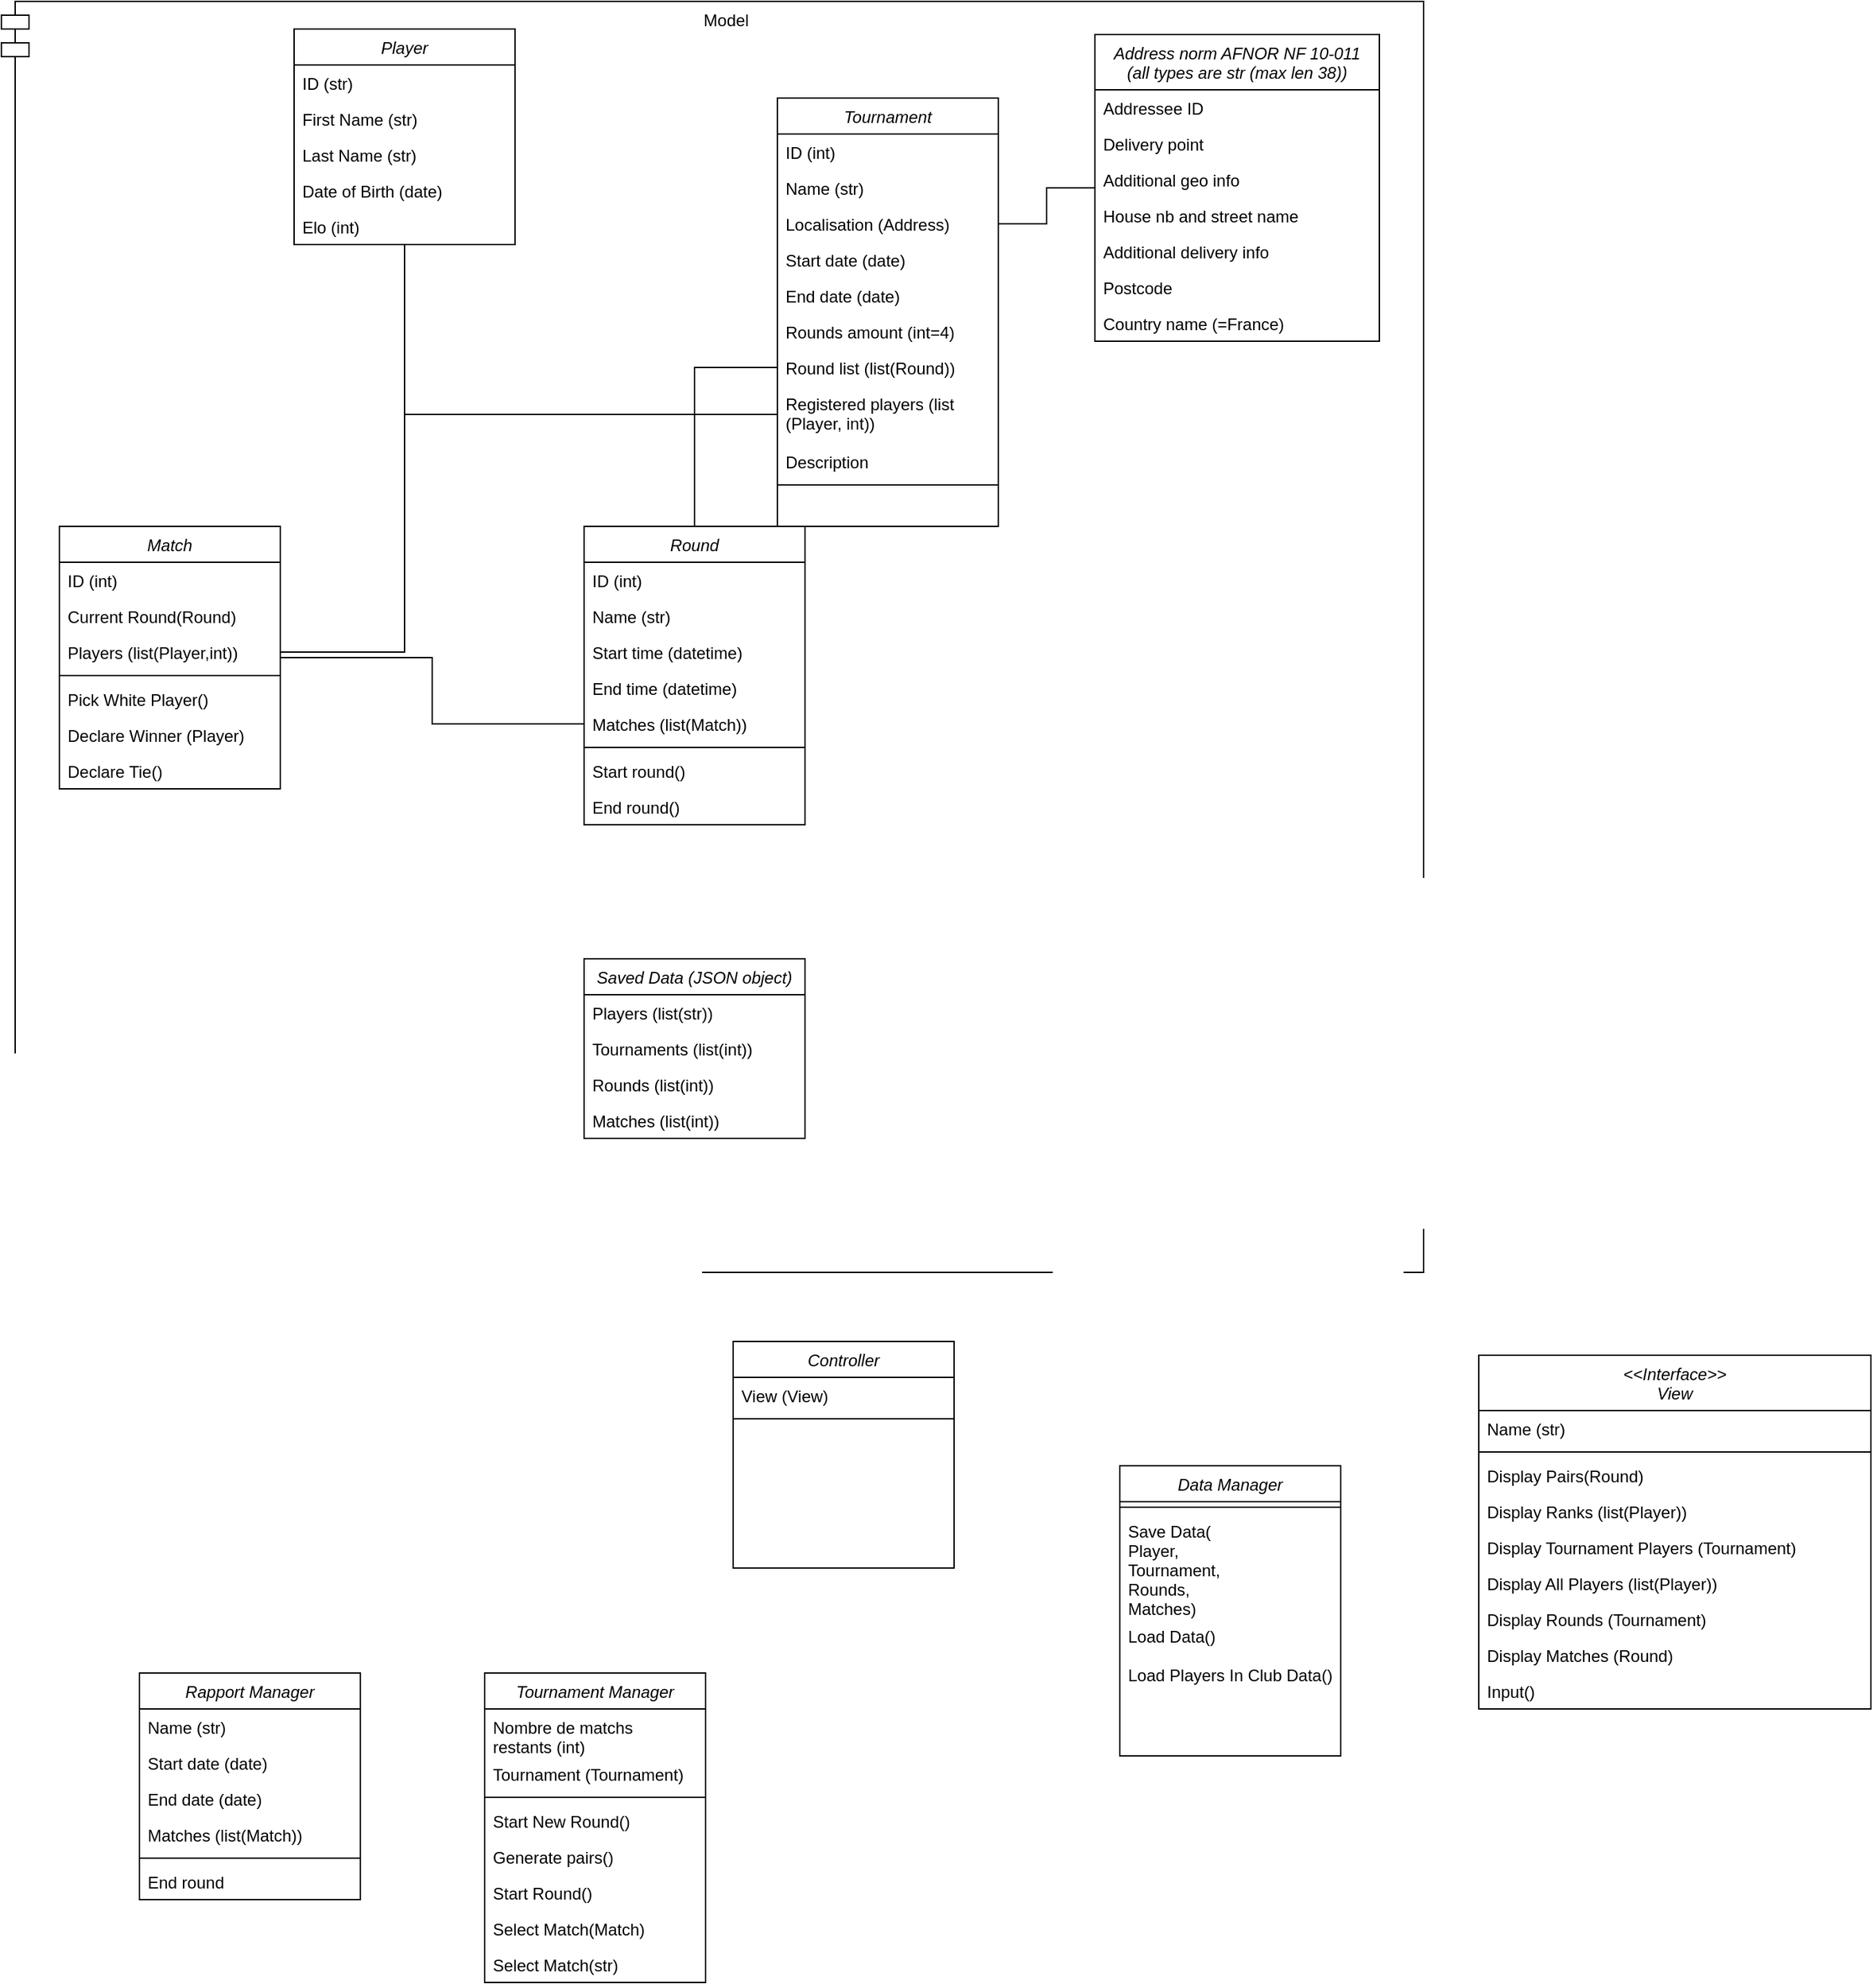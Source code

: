 <mxfile version="24.9.2">
  <diagram id="C5RBs43oDa-KdzZeNtuy" name="Page-1">
    <mxGraphModel dx="2073" dy="581" grid="1" gridSize="10" guides="1" tooltips="1" connect="1" arrows="1" fold="1" page="1" pageScale="1" pageWidth="827" pageHeight="1169" math="0" shadow="0">
      <root>
        <mxCell id="WIyWlLk6GJQsqaUBKTNV-0" />
        <mxCell id="WIyWlLk6GJQsqaUBKTNV-1" parent="WIyWlLk6GJQsqaUBKTNV-0" />
        <mxCell id="ZnFAinwgTdMH8Z2mTddi-88" value="Model" style="shape=module;align=left;spacingLeft=20;align=center;verticalAlign=top;whiteSpace=wrap;html=1;movable=0;resizable=0;rotatable=0;deletable=0;editable=0;locked=1;connectable=0;" parent="WIyWlLk6GJQsqaUBKTNV-1" vertex="1">
          <mxGeometry x="-250" y="30" width="1030" height="920" as="geometry" />
        </mxCell>
        <mxCell id="ZnFAinwgTdMH8Z2mTddi-73" style="edgeStyle=orthogonalEdgeStyle;rounded=0;orthogonalLoop=1;jettySize=auto;html=1;endArrow=none;endFill=0;" parent="WIyWlLk6GJQsqaUBKTNV-1" source="zkfFHV4jXpPFQw0GAbJ--0" target="ZnFAinwgTdMH8Z2mTddi-44" edge="1">
          <mxGeometry relative="1" as="geometry" />
        </mxCell>
        <mxCell id="zkfFHV4jXpPFQw0GAbJ--0" value="Player" style="swimlane;fontStyle=2;align=center;verticalAlign=top;childLayout=stackLayout;horizontal=1;startSize=26;horizontalStack=0;resizeParent=1;resizeLast=0;collapsible=1;marginBottom=0;rounded=0;shadow=0;strokeWidth=1;" parent="WIyWlLk6GJQsqaUBKTNV-1" vertex="1">
          <mxGeometry x="-38" y="50" width="160" height="156" as="geometry">
            <mxRectangle x="230" y="140" width="160" height="26" as="alternateBounds" />
          </mxGeometry>
        </mxCell>
        <mxCell id="Ec7sMzVdLCX5uUoUKSBG-9" value="ID (str)" style="text;align=left;verticalAlign=top;spacingLeft=4;spacingRight=4;overflow=hidden;rotatable=0;points=[[0,0.5],[1,0.5]];portConstraint=eastwest;" parent="zkfFHV4jXpPFQw0GAbJ--0" vertex="1">
          <mxGeometry y="26" width="160" height="26" as="geometry" />
        </mxCell>
        <mxCell id="zkfFHV4jXpPFQw0GAbJ--1" value="First Name (str)" style="text;align=left;verticalAlign=top;spacingLeft=4;spacingRight=4;overflow=hidden;rotatable=0;points=[[0,0.5],[1,0.5]];portConstraint=eastwest;" parent="zkfFHV4jXpPFQw0GAbJ--0" vertex="1">
          <mxGeometry y="52" width="160" height="26" as="geometry" />
        </mxCell>
        <mxCell id="ZnFAinwgTdMH8Z2mTddi-0" value="Last Name (str)" style="text;align=left;verticalAlign=top;spacingLeft=4;spacingRight=4;overflow=hidden;rotatable=0;points=[[0,0.5],[1,0.5]];portConstraint=eastwest;" parent="zkfFHV4jXpPFQw0GAbJ--0" vertex="1">
          <mxGeometry y="78" width="160" height="26" as="geometry" />
        </mxCell>
        <mxCell id="zkfFHV4jXpPFQw0GAbJ--2" value="Date of Birth (date)" style="text;align=left;verticalAlign=top;spacingLeft=4;spacingRight=4;overflow=hidden;rotatable=0;points=[[0,0.5],[1,0.5]];portConstraint=eastwest;rounded=0;shadow=0;html=0;" parent="zkfFHV4jXpPFQw0GAbJ--0" vertex="1">
          <mxGeometry y="104" width="160" height="26" as="geometry" />
        </mxCell>
        <mxCell id="zkfFHV4jXpPFQw0GAbJ--3" value="Elo (int)" style="text;align=left;verticalAlign=top;spacingLeft=4;spacingRight=4;overflow=hidden;rotatable=0;points=[[0,0.5],[1,0.5]];portConstraint=eastwest;rounded=0;shadow=0;html=0;" parent="zkfFHV4jXpPFQw0GAbJ--0" vertex="1">
          <mxGeometry y="130" width="160" height="26" as="geometry" />
        </mxCell>
        <mxCell id="ZnFAinwgTdMH8Z2mTddi-27" value="Tournament" style="swimlane;fontStyle=2;align=center;verticalAlign=top;childLayout=stackLayout;horizontal=1;startSize=26;horizontalStack=0;resizeParent=1;resizeLast=0;collapsible=1;marginBottom=0;rounded=0;shadow=0;strokeWidth=1;" parent="WIyWlLk6GJQsqaUBKTNV-1" vertex="1">
          <mxGeometry x="312" y="100" width="160" height="310" as="geometry">
            <mxRectangle x="230" y="140" width="160" height="26" as="alternateBounds" />
          </mxGeometry>
        </mxCell>
        <mxCell id="Ec7sMzVdLCX5uUoUKSBG-7" value="ID (int)" style="text;align=left;verticalAlign=top;spacingLeft=4;spacingRight=4;overflow=hidden;rotatable=0;points=[[0,0.5],[1,0.5]];portConstraint=eastwest;" parent="ZnFAinwgTdMH8Z2mTddi-27" vertex="1">
          <mxGeometry y="26" width="160" height="26" as="geometry" />
        </mxCell>
        <mxCell id="ZnFAinwgTdMH8Z2mTddi-30" value="Name (str)" style="text;align=left;verticalAlign=top;spacingLeft=4;spacingRight=4;overflow=hidden;rotatable=0;points=[[0,0.5],[1,0.5]];portConstraint=eastwest;" parent="ZnFAinwgTdMH8Z2mTddi-27" vertex="1">
          <mxGeometry y="52" width="160" height="26" as="geometry" />
        </mxCell>
        <mxCell id="ZnFAinwgTdMH8Z2mTddi-32" value="Localisation (Address)" style="text;align=left;verticalAlign=top;spacingLeft=4;spacingRight=4;overflow=hidden;rotatable=0;points=[[0,0.5],[1,0.5]];portConstraint=eastwest;rounded=0;shadow=0;html=0;" parent="ZnFAinwgTdMH8Z2mTddi-27" vertex="1">
          <mxGeometry y="78" width="160" height="26" as="geometry" />
        </mxCell>
        <mxCell id="ZnFAinwgTdMH8Z2mTddi-31" value="Start date (date)" style="text;align=left;verticalAlign=top;spacingLeft=4;spacingRight=4;overflow=hidden;rotatable=0;points=[[0,0.5],[1,0.5]];portConstraint=eastwest;rounded=0;shadow=0;html=0;" parent="ZnFAinwgTdMH8Z2mTddi-27" vertex="1">
          <mxGeometry y="104" width="160" height="26" as="geometry" />
        </mxCell>
        <mxCell id="ZnFAinwgTdMH8Z2mTddi-43" value="End date (date)" style="text;align=left;verticalAlign=top;spacingLeft=4;spacingRight=4;overflow=hidden;rotatable=0;points=[[0,0.5],[1,0.5]];portConstraint=eastwest;rounded=0;shadow=0;html=0;" parent="ZnFAinwgTdMH8Z2mTddi-27" vertex="1">
          <mxGeometry y="130" width="160" height="26" as="geometry" />
        </mxCell>
        <mxCell id="ZnFAinwgTdMH8Z2mTddi-28" value="Rounds amount (int=4)" style="text;align=left;verticalAlign=top;spacingLeft=4;spacingRight=4;overflow=hidden;rotatable=0;points=[[0,0.5],[1,0.5]];portConstraint=eastwest;" parent="ZnFAinwgTdMH8Z2mTddi-27" vertex="1">
          <mxGeometry y="156" width="160" height="26" as="geometry" />
        </mxCell>
        <mxCell id="ZnFAinwgTdMH8Z2mTddi-29" value="Round list (list(Round))" style="text;align=left;verticalAlign=top;spacingLeft=4;spacingRight=4;overflow=hidden;rotatable=0;points=[[0,0.5],[1,0.5]];portConstraint=eastwest;rounded=0;shadow=0;html=0;" parent="ZnFAinwgTdMH8Z2mTddi-27" vertex="1">
          <mxGeometry y="182" width="160" height="26" as="geometry" />
        </mxCell>
        <mxCell id="ZnFAinwgTdMH8Z2mTddi-44" value="Registered players (list&#xa;(Player, int))" style="text;align=left;verticalAlign=top;spacingLeft=4;spacingRight=4;overflow=hidden;rotatable=0;points=[[0,0.5],[1,0.5]];portConstraint=eastwest;rounded=0;shadow=0;html=0;" parent="ZnFAinwgTdMH8Z2mTddi-27" vertex="1">
          <mxGeometry y="208" width="160" height="42" as="geometry" />
        </mxCell>
        <mxCell id="ZnFAinwgTdMH8Z2mTddi-45" value="Description" style="text;align=left;verticalAlign=top;spacingLeft=4;spacingRight=4;overflow=hidden;rotatable=0;points=[[0,0.5],[1,0.5]];portConstraint=eastwest;rounded=0;shadow=0;html=0;" parent="ZnFAinwgTdMH8Z2mTddi-27" vertex="1">
          <mxGeometry y="250" width="160" height="26" as="geometry" />
        </mxCell>
        <mxCell id="ZnFAinwgTdMH8Z2mTddi-97" value="" style="line;strokeWidth=1;fillColor=none;align=left;verticalAlign=middle;spacingTop=-1;spacingLeft=3;spacingRight=3;rotatable=0;labelPosition=right;points=[];portConstraint=eastwest;strokeColor=inherit;" parent="ZnFAinwgTdMH8Z2mTddi-27" vertex="1">
          <mxGeometry y="276" width="160" height="8" as="geometry" />
        </mxCell>
        <mxCell id="ZnFAinwgTdMH8Z2mTddi-72" style="edgeStyle=orthogonalEdgeStyle;rounded=0;orthogonalLoop=1;jettySize=auto;html=1;endArrow=none;endFill=0;" parent="WIyWlLk6GJQsqaUBKTNV-1" source="ZnFAinwgTdMH8Z2mTddi-34" target="ZnFAinwgTdMH8Z2mTddi-32" edge="1">
          <mxGeometry relative="1" as="geometry" />
        </mxCell>
        <mxCell id="ZnFAinwgTdMH8Z2mTddi-34" value="Address norm AFNOR NF 10-011 &#xa;(all types are str (max len 38))" style="swimlane;fontStyle=2;align=center;verticalAlign=top;childLayout=stackLayout;horizontal=1;startSize=40;horizontalStack=0;resizeParent=1;resizeLast=0;collapsible=1;marginBottom=0;rounded=0;shadow=0;strokeWidth=1;" parent="WIyWlLk6GJQsqaUBKTNV-1" vertex="1">
          <mxGeometry x="542" y="54" width="206" height="222" as="geometry">
            <mxRectangle x="230" y="140" width="160" height="26" as="alternateBounds" />
          </mxGeometry>
        </mxCell>
        <mxCell id="ZnFAinwgTdMH8Z2mTddi-35" value="Addressee ID " style="text;align=left;verticalAlign=top;spacingLeft=4;spacingRight=4;overflow=hidden;rotatable=0;points=[[0,0.5],[1,0.5]];portConstraint=eastwest;" parent="ZnFAinwgTdMH8Z2mTddi-34" vertex="1">
          <mxGeometry y="40" width="206" height="26" as="geometry" />
        </mxCell>
        <mxCell id="ZnFAinwgTdMH8Z2mTddi-36" value="Delivery point " style="text;align=left;verticalAlign=top;spacingLeft=4;spacingRight=4;overflow=hidden;rotatable=0;points=[[0,0.5],[1,0.5]];portConstraint=eastwest;" parent="ZnFAinwgTdMH8Z2mTddi-34" vertex="1">
          <mxGeometry y="66" width="206" height="26" as="geometry" />
        </mxCell>
        <mxCell id="ZnFAinwgTdMH8Z2mTddi-37" value="Additional geo info " style="text;align=left;verticalAlign=top;spacingLeft=4;spacingRight=4;overflow=hidden;rotatable=0;points=[[0,0.5],[1,0.5]];portConstraint=eastwest;rounded=0;shadow=0;html=0;" parent="ZnFAinwgTdMH8Z2mTddi-34" vertex="1">
          <mxGeometry y="92" width="206" height="26" as="geometry" />
        </mxCell>
        <mxCell id="ZnFAinwgTdMH8Z2mTddi-38" value="House nb and street name " style="text;align=left;verticalAlign=top;spacingLeft=4;spacingRight=4;overflow=hidden;rotatable=0;points=[[0,0.5],[1,0.5]];portConstraint=eastwest;rounded=0;shadow=0;html=0;" parent="ZnFAinwgTdMH8Z2mTddi-34" vertex="1">
          <mxGeometry y="118" width="206" height="26" as="geometry" />
        </mxCell>
        <mxCell id="ZnFAinwgTdMH8Z2mTddi-39" value="Additional delivery info" style="text;align=left;verticalAlign=top;spacingLeft=4;spacingRight=4;overflow=hidden;rotatable=0;points=[[0,0.5],[1,0.5]];portConstraint=eastwest;rounded=0;shadow=0;html=0;" parent="ZnFAinwgTdMH8Z2mTddi-34" vertex="1">
          <mxGeometry y="144" width="206" height="26" as="geometry" />
        </mxCell>
        <mxCell id="ZnFAinwgTdMH8Z2mTddi-41" value="Postcode" style="text;align=left;verticalAlign=top;spacingLeft=4;spacingRight=4;overflow=hidden;rotatable=0;points=[[0,0.5],[1,0.5]];portConstraint=eastwest;rounded=0;shadow=0;html=0;" parent="ZnFAinwgTdMH8Z2mTddi-34" vertex="1">
          <mxGeometry y="170" width="206" height="26" as="geometry" />
        </mxCell>
        <mxCell id="ZnFAinwgTdMH8Z2mTddi-42" value="Country name (=France)" style="text;align=left;verticalAlign=top;spacingLeft=4;spacingRight=4;overflow=hidden;rotatable=0;points=[[0,0.5],[1,0.5]];portConstraint=eastwest;rounded=0;shadow=0;html=0;" parent="ZnFAinwgTdMH8Z2mTddi-34" vertex="1">
          <mxGeometry y="196" width="206" height="26" as="geometry" />
        </mxCell>
        <mxCell id="ZnFAinwgTdMH8Z2mTddi-75" style="edgeStyle=orthogonalEdgeStyle;rounded=0;orthogonalLoop=1;jettySize=auto;html=1;endArrow=none;endFill=0;" parent="WIyWlLk6GJQsqaUBKTNV-1" source="ZnFAinwgTdMH8Z2mTddi-52" target="ZnFAinwgTdMH8Z2mTddi-29" edge="1">
          <mxGeometry relative="1" as="geometry" />
        </mxCell>
        <mxCell id="ZnFAinwgTdMH8Z2mTddi-52" value="Round" style="swimlane;fontStyle=2;align=center;verticalAlign=top;childLayout=stackLayout;horizontal=1;startSize=26;horizontalStack=0;resizeParent=1;resizeLast=0;collapsible=1;marginBottom=0;rounded=0;shadow=0;strokeWidth=1;" parent="WIyWlLk6GJQsqaUBKTNV-1" vertex="1">
          <mxGeometry x="172" y="410" width="160" height="216" as="geometry">
            <mxRectangle x="230" y="140" width="160" height="26" as="alternateBounds" />
          </mxGeometry>
        </mxCell>
        <mxCell id="Ec7sMzVdLCX5uUoUKSBG-8" value="ID (int)" style="text;align=left;verticalAlign=top;spacingLeft=4;spacingRight=4;overflow=hidden;rotatable=0;points=[[0,0.5],[1,0.5]];portConstraint=eastwest;" parent="ZnFAinwgTdMH8Z2mTddi-52" vertex="1">
          <mxGeometry y="26" width="160" height="26" as="geometry" />
        </mxCell>
        <mxCell id="ZnFAinwgTdMH8Z2mTddi-53" value="Name (str)" style="text;align=left;verticalAlign=top;spacingLeft=4;spacingRight=4;overflow=hidden;rotatable=0;points=[[0,0.5],[1,0.5]];portConstraint=eastwest;" parent="ZnFAinwgTdMH8Z2mTddi-52" vertex="1">
          <mxGeometry y="52" width="160" height="26" as="geometry" />
        </mxCell>
        <mxCell id="ZnFAinwgTdMH8Z2mTddi-78" value="Start time (datetime)" style="text;align=left;verticalAlign=top;spacingLeft=4;spacingRight=4;overflow=hidden;rotatable=0;points=[[0,0.5],[1,0.5]];portConstraint=eastwest;rounded=0;shadow=0;html=0;" parent="ZnFAinwgTdMH8Z2mTddi-52" vertex="1">
          <mxGeometry y="78" width="160" height="26" as="geometry" />
        </mxCell>
        <mxCell id="ZnFAinwgTdMH8Z2mTddi-79" value="End time (datetime)" style="text;align=left;verticalAlign=top;spacingLeft=4;spacingRight=4;overflow=hidden;rotatable=0;points=[[0,0.5],[1,0.5]];portConstraint=eastwest;rounded=0;shadow=0;html=0;" parent="ZnFAinwgTdMH8Z2mTddi-52" vertex="1">
          <mxGeometry y="104" width="160" height="26" as="geometry" />
        </mxCell>
        <mxCell id="ZnFAinwgTdMH8Z2mTddi-54" value="Matches (list(Match))" style="text;align=left;verticalAlign=top;spacingLeft=4;spacingRight=4;overflow=hidden;rotatable=0;points=[[0,0.5],[1,0.5]];portConstraint=eastwest;rounded=0;shadow=0;html=0;" parent="ZnFAinwgTdMH8Z2mTddi-52" vertex="1">
          <mxGeometry y="130" width="160" height="26" as="geometry" />
        </mxCell>
        <mxCell id="ZnFAinwgTdMH8Z2mTddi-69" value="" style="line;strokeWidth=1;fillColor=none;align=left;verticalAlign=middle;spacingTop=-1;spacingLeft=3;spacingRight=3;rotatable=0;labelPosition=right;points=[];portConstraint=eastwest;strokeColor=inherit;" parent="ZnFAinwgTdMH8Z2mTddi-52" vertex="1">
          <mxGeometry y="156" width="160" height="8" as="geometry" />
        </mxCell>
        <mxCell id="ZnFAinwgTdMH8Z2mTddi-82" value="Start round()" style="text;align=left;verticalAlign=top;spacingLeft=4;spacingRight=4;overflow=hidden;rotatable=0;points=[[0,0.5],[1,0.5]];portConstraint=eastwest;rounded=0;shadow=0;html=0;" parent="ZnFAinwgTdMH8Z2mTddi-52" vertex="1">
          <mxGeometry y="164" width="160" height="26" as="geometry" />
        </mxCell>
        <mxCell id="RgN3SPNd3dIga-DM6VTm-29" value="End round()" style="text;align=left;verticalAlign=top;spacingLeft=4;spacingRight=4;overflow=hidden;rotatable=0;points=[[0,0.5],[1,0.5]];portConstraint=eastwest;rounded=0;shadow=0;html=0;" parent="ZnFAinwgTdMH8Z2mTddi-52" vertex="1">
          <mxGeometry y="190" width="160" height="26" as="geometry" />
        </mxCell>
        <mxCell id="ZnFAinwgTdMH8Z2mTddi-83" style="edgeStyle=orthogonalEdgeStyle;rounded=0;orthogonalLoop=1;jettySize=auto;html=1;endArrow=none;endFill=0;" parent="WIyWlLk6GJQsqaUBKTNV-1" source="ZnFAinwgTdMH8Z2mTddi-76" target="ZnFAinwgTdMH8Z2mTddi-54" edge="1">
          <mxGeometry relative="1" as="geometry" />
        </mxCell>
        <mxCell id="ZnFAinwgTdMH8Z2mTddi-76" value="Match" style="swimlane;fontStyle=2;align=center;verticalAlign=top;childLayout=stackLayout;horizontal=1;startSize=26;horizontalStack=0;resizeParent=1;resizeLast=0;collapsible=1;marginBottom=0;rounded=0;shadow=0;strokeWidth=1;" parent="WIyWlLk6GJQsqaUBKTNV-1" vertex="1">
          <mxGeometry x="-208" y="410" width="160" height="190" as="geometry">
            <mxRectangle x="230" y="140" width="160" height="26" as="alternateBounds" />
          </mxGeometry>
        </mxCell>
        <mxCell id="Ec7sMzVdLCX5uUoUKSBG-10" value="ID (int)" style="text;align=left;verticalAlign=top;spacingLeft=4;spacingRight=4;overflow=hidden;rotatable=0;points=[[0,0.5],[1,0.5]];portConstraint=eastwest;" parent="ZnFAinwgTdMH8Z2mTddi-76" vertex="1">
          <mxGeometry y="26" width="160" height="26" as="geometry" />
        </mxCell>
        <mxCell id="Ec7sMzVdLCX5uUoUKSBG-42" value="Current Round(Round)" style="text;align=left;verticalAlign=top;spacingLeft=4;spacingRight=4;overflow=hidden;rotatable=0;points=[[0,0.5],[1,0.5]];portConstraint=eastwest;" parent="ZnFAinwgTdMH8Z2mTddi-76" vertex="1">
          <mxGeometry y="52" width="160" height="26" as="geometry" />
        </mxCell>
        <mxCell id="ZnFAinwgTdMH8Z2mTddi-80" value="Players (list(Player,int))" style="text;align=left;verticalAlign=top;spacingLeft=4;spacingRight=4;overflow=hidden;rotatable=0;points=[[0,0.5],[1,0.5]];portConstraint=eastwest;rounded=0;shadow=0;html=0;" parent="ZnFAinwgTdMH8Z2mTddi-76" vertex="1">
          <mxGeometry y="78" width="160" height="26" as="geometry" />
        </mxCell>
        <mxCell id="ZnFAinwgTdMH8Z2mTddi-81" value="" style="line;strokeWidth=1;fillColor=none;align=left;verticalAlign=middle;spacingTop=-1;spacingLeft=3;spacingRight=3;rotatable=0;labelPosition=right;points=[];portConstraint=eastwest;strokeColor=inherit;" parent="ZnFAinwgTdMH8Z2mTddi-76" vertex="1">
          <mxGeometry y="104" width="160" height="8" as="geometry" />
        </mxCell>
        <mxCell id="ZnFAinwgTdMH8Z2mTddi-86" value="Pick White Player()" style="text;align=left;verticalAlign=top;spacingLeft=4;spacingRight=4;overflow=hidden;rotatable=0;points=[[0,0.5],[1,0.5]];portConstraint=eastwest;rounded=0;shadow=0;html=0;" parent="ZnFAinwgTdMH8Z2mTddi-76" vertex="1">
          <mxGeometry y="112" width="160" height="26" as="geometry" />
        </mxCell>
        <mxCell id="ZnFAinwgTdMH8Z2mTddi-68" value="Declare Winner (Player)" style="text;align=left;verticalAlign=top;spacingLeft=4;spacingRight=4;overflow=hidden;rotatable=0;points=[[0,0.5],[1,0.5]];portConstraint=eastwest;rounded=0;shadow=0;html=0;" parent="ZnFAinwgTdMH8Z2mTddi-76" vertex="1">
          <mxGeometry y="138" width="160" height="26" as="geometry" />
        </mxCell>
        <mxCell id="ZnFAinwgTdMH8Z2mTddi-85" value="Declare Tie()" style="text;align=left;verticalAlign=top;spacingLeft=4;spacingRight=4;overflow=hidden;rotatable=0;points=[[0,0.5],[1,0.5]];portConstraint=eastwest;rounded=0;shadow=0;html=0;" parent="ZnFAinwgTdMH8Z2mTddi-76" vertex="1">
          <mxGeometry y="164" width="160" height="26" as="geometry" />
        </mxCell>
        <mxCell id="ZnFAinwgTdMH8Z2mTddi-84" style="edgeStyle=orthogonalEdgeStyle;rounded=0;orthogonalLoop=1;jettySize=auto;html=1;endArrow=none;endFill=0;" parent="WIyWlLk6GJQsqaUBKTNV-1" source="zkfFHV4jXpPFQw0GAbJ--0" target="ZnFAinwgTdMH8Z2mTddi-80" edge="1">
          <mxGeometry relative="1" as="geometry">
            <mxPoint x="52" y="242" as="sourcePoint" />
            <mxPoint x="112" y="547" as="targetPoint" />
          </mxGeometry>
        </mxCell>
        <mxCell id="ZnFAinwgTdMH8Z2mTddi-98" value="Rapport Manager" style="swimlane;fontStyle=2;align=center;verticalAlign=top;childLayout=stackLayout;horizontal=1;startSize=26;horizontalStack=0;resizeParent=1;resizeLast=0;collapsible=1;marginBottom=0;rounded=0;shadow=0;strokeWidth=1;" parent="WIyWlLk6GJQsqaUBKTNV-1" vertex="1">
          <mxGeometry x="-150" y="1240" width="160" height="164" as="geometry">
            <mxRectangle x="230" y="140" width="160" height="26" as="alternateBounds" />
          </mxGeometry>
        </mxCell>
        <mxCell id="ZnFAinwgTdMH8Z2mTddi-99" value="Name (str)" style="text;align=left;verticalAlign=top;spacingLeft=4;spacingRight=4;overflow=hidden;rotatable=0;points=[[0,0.5],[1,0.5]];portConstraint=eastwest;" parent="ZnFAinwgTdMH8Z2mTddi-98" vertex="1">
          <mxGeometry y="26" width="160" height="26" as="geometry" />
        </mxCell>
        <mxCell id="ZnFAinwgTdMH8Z2mTddi-100" value="Start date (date)" style="text;align=left;verticalAlign=top;spacingLeft=4;spacingRight=4;overflow=hidden;rotatable=0;points=[[0,0.5],[1,0.5]];portConstraint=eastwest;rounded=0;shadow=0;html=0;" parent="ZnFAinwgTdMH8Z2mTddi-98" vertex="1">
          <mxGeometry y="52" width="160" height="26" as="geometry" />
        </mxCell>
        <mxCell id="ZnFAinwgTdMH8Z2mTddi-101" value="End date (date)" style="text;align=left;verticalAlign=top;spacingLeft=4;spacingRight=4;overflow=hidden;rotatable=0;points=[[0,0.5],[1,0.5]];portConstraint=eastwest;rounded=0;shadow=0;html=0;" parent="ZnFAinwgTdMH8Z2mTddi-98" vertex="1">
          <mxGeometry y="78" width="160" height="26" as="geometry" />
        </mxCell>
        <mxCell id="ZnFAinwgTdMH8Z2mTddi-102" value="Matches (list(Match))" style="text;align=left;verticalAlign=top;spacingLeft=4;spacingRight=4;overflow=hidden;rotatable=0;points=[[0,0.5],[1,0.5]];portConstraint=eastwest;rounded=0;shadow=0;html=0;" parent="ZnFAinwgTdMH8Z2mTddi-98" vertex="1">
          <mxGeometry y="104" width="160" height="26" as="geometry" />
        </mxCell>
        <mxCell id="ZnFAinwgTdMH8Z2mTddi-103" value="" style="line;strokeWidth=1;fillColor=none;align=left;verticalAlign=middle;spacingTop=-1;spacingLeft=3;spacingRight=3;rotatable=0;labelPosition=right;points=[];portConstraint=eastwest;strokeColor=inherit;" parent="ZnFAinwgTdMH8Z2mTddi-98" vertex="1">
          <mxGeometry y="130" width="160" height="8" as="geometry" />
        </mxCell>
        <mxCell id="ZnFAinwgTdMH8Z2mTddi-104" value="End round" style="text;align=left;verticalAlign=top;spacingLeft=4;spacingRight=4;overflow=hidden;rotatable=0;points=[[0,0.5],[1,0.5]];portConstraint=eastwest;rounded=0;shadow=0;html=0;" parent="ZnFAinwgTdMH8Z2mTddi-98" vertex="1">
          <mxGeometry y="138" width="160" height="26" as="geometry" />
        </mxCell>
        <mxCell id="ZnFAinwgTdMH8Z2mTddi-112" value="Tournament Manager" style="swimlane;fontStyle=2;align=center;verticalAlign=top;childLayout=stackLayout;horizontal=1;startSize=26;horizontalStack=0;resizeParent=1;resizeLast=0;collapsible=1;marginBottom=0;rounded=0;shadow=0;strokeWidth=1;" parent="WIyWlLk6GJQsqaUBKTNV-1" vertex="1">
          <mxGeometry x="100" y="1240" width="160" height="224" as="geometry">
            <mxRectangle x="230" y="140" width="160" height="26" as="alternateBounds" />
          </mxGeometry>
        </mxCell>
        <mxCell id="ZnFAinwgTdMH8Z2mTddi-113" value="Nombre de matchs&#xa;restants (int)&#xa;" style="text;align=left;verticalAlign=top;spacingLeft=4;spacingRight=4;overflow=hidden;rotatable=0;points=[[0,0.5],[1,0.5]];portConstraint=eastwest;" parent="ZnFAinwgTdMH8Z2mTddi-112" vertex="1">
          <mxGeometry y="26" width="160" height="34" as="geometry" />
        </mxCell>
        <mxCell id="ZnFAinwgTdMH8Z2mTddi-114" value="Tournament (Tournament)" style="text;align=left;verticalAlign=top;spacingLeft=4;spacingRight=4;overflow=hidden;rotatable=0;points=[[0,0.5],[1,0.5]];portConstraint=eastwest;rounded=0;shadow=0;html=0;" parent="ZnFAinwgTdMH8Z2mTddi-112" vertex="1">
          <mxGeometry y="60" width="160" height="26" as="geometry" />
        </mxCell>
        <mxCell id="ZnFAinwgTdMH8Z2mTddi-117" value="" style="line;strokeWidth=1;fillColor=none;align=left;verticalAlign=middle;spacingTop=-1;spacingLeft=3;spacingRight=3;rotatable=0;labelPosition=right;points=[];portConstraint=eastwest;strokeColor=inherit;" parent="ZnFAinwgTdMH8Z2mTddi-112" vertex="1">
          <mxGeometry y="86" width="160" height="8" as="geometry" />
        </mxCell>
        <mxCell id="RgN3SPNd3dIga-DM6VTm-24" value="Start New Round()" style="text;align=left;verticalAlign=top;spacingLeft=4;spacingRight=4;overflow=hidden;rotatable=0;points=[[0,0.5],[1,0.5]];portConstraint=eastwest;rounded=0;shadow=0;html=0;" parent="ZnFAinwgTdMH8Z2mTddi-112" vertex="1">
          <mxGeometry y="94" width="160" height="26" as="geometry" />
        </mxCell>
        <mxCell id="ZnFAinwgTdMH8Z2mTddi-118" value="Generate pairs()" style="text;align=left;verticalAlign=top;spacingLeft=4;spacingRight=4;overflow=hidden;rotatable=0;points=[[0,0.5],[1,0.5]];portConstraint=eastwest;rounded=0;shadow=0;html=0;" parent="ZnFAinwgTdMH8Z2mTddi-112" vertex="1">
          <mxGeometry y="120" width="160" height="26" as="geometry" />
        </mxCell>
        <mxCell id="RgN3SPNd3dIga-DM6VTm-25" value="Start Round()" style="text;align=left;verticalAlign=top;spacingLeft=4;spacingRight=4;overflow=hidden;rotatable=0;points=[[0,0.5],[1,0.5]];portConstraint=eastwest;rounded=0;shadow=0;html=0;" parent="ZnFAinwgTdMH8Z2mTddi-112" vertex="1">
          <mxGeometry y="146" width="160" height="26" as="geometry" />
        </mxCell>
        <mxCell id="RgN3SPNd3dIga-DM6VTm-26" value="Select Match(Match)" style="text;align=left;verticalAlign=top;spacingLeft=4;spacingRight=4;overflow=hidden;rotatable=0;points=[[0,0.5],[1,0.5]];portConstraint=eastwest;rounded=0;shadow=0;html=0;" parent="ZnFAinwgTdMH8Z2mTddi-112" vertex="1">
          <mxGeometry y="172" width="160" height="26" as="geometry" />
        </mxCell>
        <mxCell id="RgN3SPNd3dIga-DM6VTm-27" value="Select Match(str)" style="text;align=left;verticalAlign=top;spacingLeft=4;spacingRight=4;overflow=hidden;rotatable=0;points=[[0,0.5],[1,0.5]];portConstraint=eastwest;rounded=0;shadow=0;html=0;" parent="ZnFAinwgTdMH8Z2mTddi-112" vertex="1">
          <mxGeometry y="198" width="160" height="26" as="geometry" />
        </mxCell>
        <mxCell id="ZnFAinwgTdMH8Z2mTddi-119" value="&lt;&lt;Interface&gt;&gt;&#xa;View" style="swimlane;fontStyle=2;align=center;verticalAlign=top;childLayout=stackLayout;horizontal=1;startSize=40;horizontalStack=0;resizeParent=1;resizeLast=0;collapsible=1;marginBottom=0;rounded=0;shadow=0;strokeWidth=1;" parent="WIyWlLk6GJQsqaUBKTNV-1" vertex="1">
          <mxGeometry x="820" y="1010" width="284" height="256" as="geometry">
            <mxRectangle x="230" y="140" width="160" height="26" as="alternateBounds" />
          </mxGeometry>
        </mxCell>
        <mxCell id="ZnFAinwgTdMH8Z2mTddi-120" value="Name (str)" style="text;align=left;verticalAlign=top;spacingLeft=4;spacingRight=4;overflow=hidden;rotatable=0;points=[[0,0.5],[1,0.5]];portConstraint=eastwest;" parent="ZnFAinwgTdMH8Z2mTddi-119" vertex="1">
          <mxGeometry y="40" width="284" height="26" as="geometry" />
        </mxCell>
        <mxCell id="ZnFAinwgTdMH8Z2mTddi-124" value="" style="line;strokeWidth=1;fillColor=none;align=left;verticalAlign=middle;spacingTop=-1;spacingLeft=3;spacingRight=3;rotatable=0;labelPosition=right;points=[];portConstraint=eastwest;strokeColor=inherit;" parent="ZnFAinwgTdMH8Z2mTddi-119" vertex="1">
          <mxGeometry y="66" width="284" height="8" as="geometry" />
        </mxCell>
        <mxCell id="ZnFAinwgTdMH8Z2mTddi-125" value="Display Pairs(Round)" style="text;align=left;verticalAlign=top;spacingLeft=4;spacingRight=4;overflow=hidden;rotatable=0;points=[[0,0.5],[1,0.5]];portConstraint=eastwest;rounded=0;shadow=0;html=0;" parent="ZnFAinwgTdMH8Z2mTddi-119" vertex="1">
          <mxGeometry y="74" width="284" height="26" as="geometry" />
        </mxCell>
        <mxCell id="ZnFAinwgTdMH8Z2mTddi-126" value="Display Ranks (list(Player))" style="text;align=left;verticalAlign=top;spacingLeft=4;spacingRight=4;overflow=hidden;rotatable=0;points=[[0,0.5],[1,0.5]];portConstraint=eastwest;rounded=0;shadow=0;html=0;" parent="ZnFAinwgTdMH8Z2mTddi-119" vertex="1">
          <mxGeometry y="100" width="284" height="26" as="geometry" />
        </mxCell>
        <mxCell id="ZnFAinwgTdMH8Z2mTddi-127" value="Display Tournament Players (Tournament)" style="text;align=left;verticalAlign=top;spacingLeft=4;spacingRight=4;overflow=hidden;rotatable=0;points=[[0,0.5],[1,0.5]];portConstraint=eastwest;rounded=0;shadow=0;html=0;" parent="ZnFAinwgTdMH8Z2mTddi-119" vertex="1">
          <mxGeometry y="126" width="284" height="26" as="geometry" />
        </mxCell>
        <mxCell id="ZnFAinwgTdMH8Z2mTddi-128" value="Display All Players (list(Player))" style="text;align=left;verticalAlign=top;spacingLeft=4;spacingRight=4;overflow=hidden;rotatable=0;points=[[0,0.5],[1,0.5]];portConstraint=eastwest;rounded=0;shadow=0;html=0;" parent="ZnFAinwgTdMH8Z2mTddi-119" vertex="1">
          <mxGeometry y="152" width="284" height="26" as="geometry" />
        </mxCell>
        <mxCell id="ZnFAinwgTdMH8Z2mTddi-129" value="Display Rounds (Tournament)" style="text;align=left;verticalAlign=top;spacingLeft=4;spacingRight=4;overflow=hidden;rotatable=0;points=[[0,0.5],[1,0.5]];portConstraint=eastwest;rounded=0;shadow=0;html=0;" parent="ZnFAinwgTdMH8Z2mTddi-119" vertex="1">
          <mxGeometry y="178" width="284" height="26" as="geometry" />
        </mxCell>
        <mxCell id="ZnFAinwgTdMH8Z2mTddi-130" value="Display Matches (Round)" style="text;align=left;verticalAlign=top;spacingLeft=4;spacingRight=4;overflow=hidden;rotatable=0;points=[[0,0.5],[1,0.5]];portConstraint=eastwest;rounded=0;shadow=0;html=0;" parent="ZnFAinwgTdMH8Z2mTddi-119" vertex="1">
          <mxGeometry y="204" width="284" height="26" as="geometry" />
        </mxCell>
        <mxCell id="mP6jn5miRFolyepo5zsP-6" value="Input()" style="text;align=left;verticalAlign=top;spacingLeft=4;spacingRight=4;overflow=hidden;rotatable=0;points=[[0,0.5],[1,0.5]];portConstraint=eastwest;rounded=0;shadow=0;html=0;" parent="ZnFAinwgTdMH8Z2mTddi-119" vertex="1">
          <mxGeometry y="230" width="284" height="26" as="geometry" />
        </mxCell>
        <mxCell id="Ec7sMzVdLCX5uUoUKSBG-27" value="Data Manager" style="swimlane;fontStyle=2;align=center;verticalAlign=top;childLayout=stackLayout;horizontal=1;startSize=26;horizontalStack=0;resizeParent=1;resizeLast=0;collapsible=1;marginBottom=0;rounded=0;shadow=0;strokeWidth=1;" parent="WIyWlLk6GJQsqaUBKTNV-1" vertex="1">
          <mxGeometry x="560" y="1090" width="160" height="210" as="geometry">
            <mxRectangle x="230" y="140" width="160" height="26" as="alternateBounds" />
          </mxGeometry>
        </mxCell>
        <mxCell id="Ec7sMzVdLCX5uUoUKSBG-40" value="" style="line;strokeWidth=1;fillColor=none;align=left;verticalAlign=middle;spacingTop=-1;spacingLeft=3;spacingRight=3;rotatable=0;labelPosition=right;points=[];portConstraint=eastwest;strokeColor=inherit;" parent="Ec7sMzVdLCX5uUoUKSBG-27" vertex="1">
          <mxGeometry y="26" width="160" height="8" as="geometry" />
        </mxCell>
        <mxCell id="Ec7sMzVdLCX5uUoUKSBG-39" value="Save Data(&#xa;Player, &#xa;Tournament,&#xa;Rounds,&#xa;Matches)" style="text;align=left;verticalAlign=top;spacingLeft=4;spacingRight=4;overflow=hidden;rotatable=0;points=[[0,0.5],[1,0.5]];portConstraint=eastwest;rounded=0;shadow=0;html=0;" parent="Ec7sMzVdLCX5uUoUKSBG-27" vertex="1">
          <mxGeometry y="34" width="160" height="76" as="geometry" />
        </mxCell>
        <mxCell id="wuQllGLFp1cvSwpLU2AG-0" value="Load Data()" style="text;align=left;verticalAlign=top;spacingLeft=4;spacingRight=4;overflow=hidden;rotatable=0;points=[[0,0.5],[1,0.5]];portConstraint=eastwest;rounded=0;shadow=0;html=0;" parent="Ec7sMzVdLCX5uUoUKSBG-27" vertex="1">
          <mxGeometry y="110" width="160" height="28" as="geometry" />
        </mxCell>
        <mxCell id="RgN3SPNd3dIga-DM6VTm-0" value="Load Players In Club Data()" style="text;align=left;verticalAlign=top;spacingLeft=4;spacingRight=4;overflow=hidden;rotatable=0;points=[[0,0.5],[1,0.5]];portConstraint=eastwest;rounded=0;shadow=0;html=0;" parent="Ec7sMzVdLCX5uUoUKSBG-27" vertex="1">
          <mxGeometry y="138" width="160" height="28" as="geometry" />
        </mxCell>
        <mxCell id="mP6jn5miRFolyepo5zsP-0" value="Saved Data (JSON object)" style="swimlane;fontStyle=2;align=center;verticalAlign=top;childLayout=stackLayout;horizontal=1;startSize=26;horizontalStack=0;resizeParent=1;resizeLast=0;collapsible=1;marginBottom=0;rounded=0;shadow=0;strokeWidth=1;" parent="WIyWlLk6GJQsqaUBKTNV-1" vertex="1">
          <mxGeometry x="172" y="723" width="160" height="130" as="geometry">
            <mxRectangle x="230" y="140" width="160" height="26" as="alternateBounds" />
          </mxGeometry>
        </mxCell>
        <mxCell id="mP6jn5miRFolyepo5zsP-1" value="Players (list(str))" style="text;align=left;verticalAlign=top;spacingLeft=4;spacingRight=4;overflow=hidden;rotatable=0;points=[[0,0.5],[1,0.5]];portConstraint=eastwest;" parent="mP6jn5miRFolyepo5zsP-0" vertex="1">
          <mxGeometry y="26" width="160" height="26" as="geometry" />
        </mxCell>
        <mxCell id="mP6jn5miRFolyepo5zsP-3" value="Tournaments (list(int))" style="text;align=left;verticalAlign=top;spacingLeft=4;spacingRight=4;overflow=hidden;rotatable=0;points=[[0,0.5],[1,0.5]];portConstraint=eastwest;" parent="mP6jn5miRFolyepo5zsP-0" vertex="1">
          <mxGeometry y="52" width="160" height="26" as="geometry" />
        </mxCell>
        <mxCell id="mP6jn5miRFolyepo5zsP-4" value="Rounds (list(int))" style="text;align=left;verticalAlign=top;spacingLeft=4;spacingRight=4;overflow=hidden;rotatable=0;points=[[0,0.5],[1,0.5]];portConstraint=eastwest;" parent="mP6jn5miRFolyepo5zsP-0" vertex="1">
          <mxGeometry y="78" width="160" height="26" as="geometry" />
        </mxCell>
        <mxCell id="mP6jn5miRFolyepo5zsP-5" value="Matches (list(int))" style="text;align=left;verticalAlign=top;spacingLeft=4;spacingRight=4;overflow=hidden;rotatable=0;points=[[0,0.5],[1,0.5]];portConstraint=eastwest;" parent="mP6jn5miRFolyepo5zsP-0" vertex="1">
          <mxGeometry y="104" width="160" height="26" as="geometry" />
        </mxCell>
        <mxCell id="RgN3SPNd3dIga-DM6VTm-15" value="Controller" style="swimlane;fontStyle=2;align=center;verticalAlign=top;childLayout=stackLayout;horizontal=1;startSize=26;horizontalStack=0;resizeParent=1;resizeLast=0;collapsible=1;marginBottom=0;rounded=0;shadow=0;strokeWidth=1;" parent="WIyWlLk6GJQsqaUBKTNV-1" vertex="1">
          <mxGeometry x="280" y="1000" width="160" height="164" as="geometry">
            <mxRectangle x="230" y="140" width="160" height="26" as="alternateBounds" />
          </mxGeometry>
        </mxCell>
        <mxCell id="RgN3SPNd3dIga-DM6VTm-17" value="View (View)" style="text;align=left;verticalAlign=top;spacingLeft=4;spacingRight=4;overflow=hidden;rotatable=0;points=[[0,0.5],[1,0.5]];portConstraint=eastwest;rounded=0;shadow=0;html=0;" parent="RgN3SPNd3dIga-DM6VTm-15" vertex="1">
          <mxGeometry y="26" width="160" height="26" as="geometry" />
        </mxCell>
        <mxCell id="RgN3SPNd3dIga-DM6VTm-18" value="" style="line;strokeWidth=1;fillColor=none;align=left;verticalAlign=middle;spacingTop=-1;spacingLeft=3;spacingRight=3;rotatable=0;labelPosition=right;points=[];portConstraint=eastwest;strokeColor=inherit;" parent="RgN3SPNd3dIga-DM6VTm-15" vertex="1">
          <mxGeometry y="52" width="160" height="8" as="geometry" />
        </mxCell>
      </root>
    </mxGraphModel>
  </diagram>
</mxfile>
